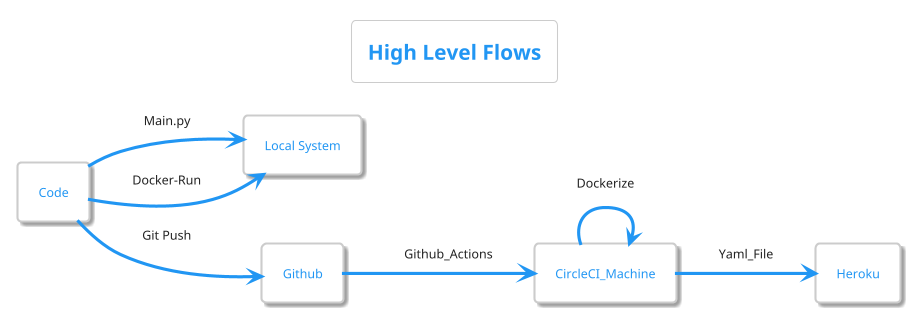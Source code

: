 @startuml Flow
!theme materia
skinparam defaultFontName Verdana
' (Alt+D to Preview in VSCode..)

/'
Check out:

https://github.com/conda/conda/tree/master/docs/source/umls
https://github.com/plantuml-stdlib/C4-PlantUML 

Full Docs:
https://plantuml.com/
for more examples

'/

' TODO: LATER EMBED THIS DIAGRAM IN RST..
' Check Conda Docs, How they have done this..

left to right direction

title High Level Flows

' skinparam sequenceMessageAlign center
' Alice -> Bob : Hi
' Bob -> Alice : This is very long
/'
(Code) -> (Local System)
(Code) -> (Github)
(Github) -> (CircleCI)
(CircleCI) -> (Heroku) : Yaml-File
'/
'left to right direction
'top to bottom direction



rectangle Code
rectangle "Local System" as Local_System
rectangle Github
rectangle CircleCI_Machine
rectangle Heroku

Code --> Local_System : Main.py
Code --> Local_System : Docker-Run
Code --> Github : Git Push
Github --> CircleCI_Machine : Github_Actions
CircleCI_Machine --> CircleCI_Machine : Dockerize
CircleCI_Machine --> Heroku : Yaml_File

/'
' Class..
class Example {
  Sam, Hii   
}
'/


@enduml